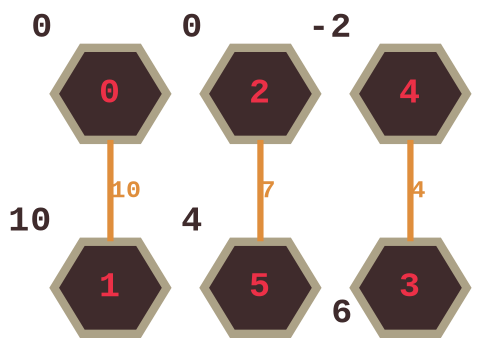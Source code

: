 graph D {

graph [bgcolor=transparent];
node [style=filled shape=hexagon fillcolor="#3f2b2c" color="#aca287"
      fontcolor="#ec3047" fontsize=17 penwidth=4 fontname="Courier New Bold"]
edge [fontsize=12 fontcolor="#3f2b2c" fontname="Courier New Bold" penwidth=3
      color="#3f2b2c"]
splines=false

0 [pos="0,0" xlabel=<<font color="#3f2b2c">0</font>> xlp="45,0"]
1 [pos="0,-300" xlabel=<<font color="#3f2b2c">10</font>> xlp="45,-300"]
2 [pos="200,0" xlabel=<<font color="#3f2b2c">0</font>> xlp="245,0"]
3 [pos="200,-300" xlabel=<<font color="#3f2b2c">6</font>> xlp="245,-300"]
4 [pos="400,0" xlabel=<<font color="#3f2b2c">-2</font>> xlp="445,0"]
5 [pos="400,-300" xlabel=<<font color="#3f2b2c">4</font>> xlp="445,-300"]

0 -- 1 [label="10 " color="#df8e3c" fontcolor="#df8e3c"]

2 -- 5 [label="7    " color="#df8e3c" fontcolor="#df8e3c"]

4 -- 3 [label="4    " color="#df8e3c" fontcolor="#df8e3c"]
}
